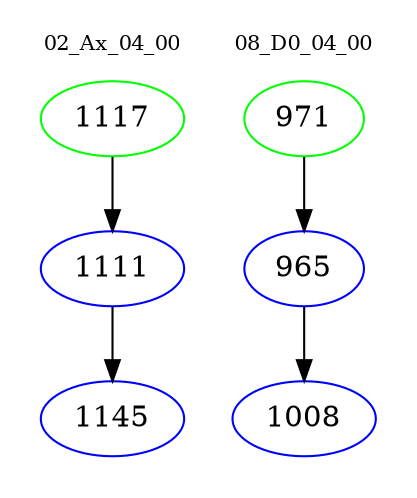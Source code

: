 digraph{
subgraph cluster_0 {
color = white
label = "02_Ax_04_00";
fontsize=10;
T0_1117 [label="1117", color="green"]
T0_1117 -> T0_1111 [color="black"]
T0_1111 [label="1111", color="blue"]
T0_1111 -> T0_1145 [color="black"]
T0_1145 [label="1145", color="blue"]
}
subgraph cluster_1 {
color = white
label = "08_D0_04_00";
fontsize=10;
T1_971 [label="971", color="green"]
T1_971 -> T1_965 [color="black"]
T1_965 [label="965", color="blue"]
T1_965 -> T1_1008 [color="black"]
T1_1008 [label="1008", color="blue"]
}
}
